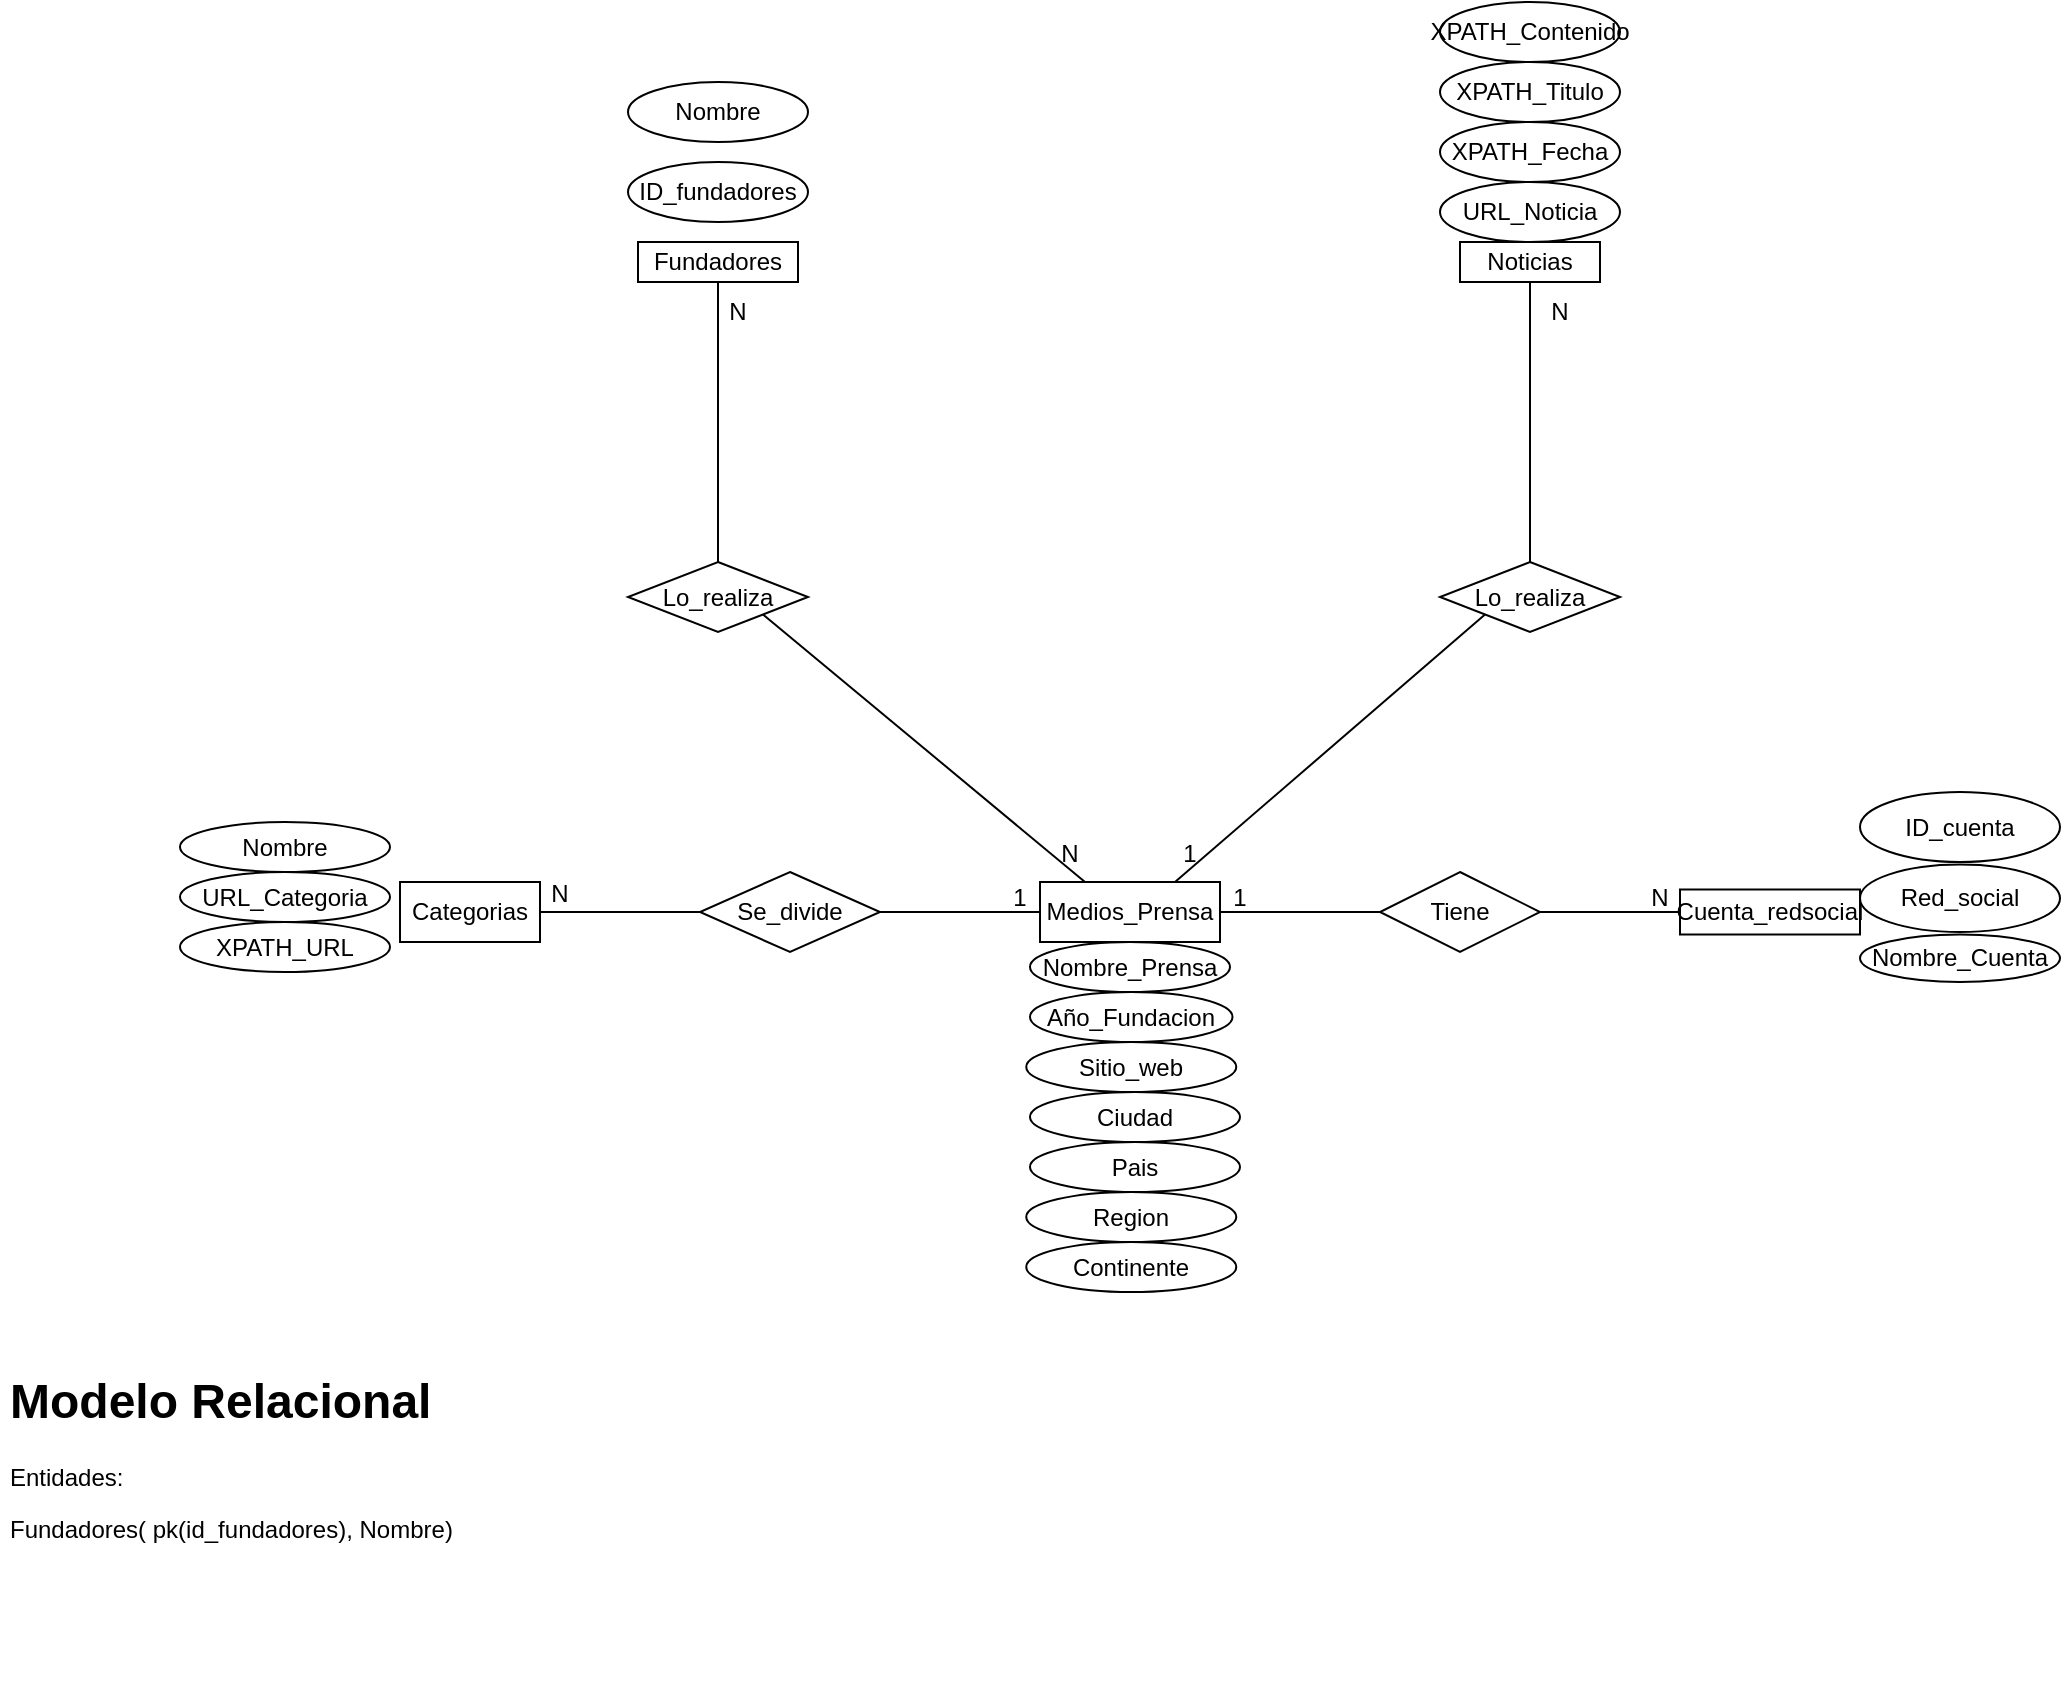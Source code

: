 <mxfile version="21.1.2" type="device">
  <diagram name="Página-1" id="SFAKXEnO_Ir9iez6eGda">
    <mxGraphModel dx="1120" dy="531" grid="1" gridSize="10" guides="1" tooltips="1" connect="1" arrows="1" fold="1" page="1" pageScale="1" pageWidth="827" pageHeight="1169" math="0" shadow="0">
      <root>
        <mxCell id="0" />
        <mxCell id="1" parent="0" />
        <mxCell id="uAFOJvY5XCD9U9YOO98m-1" value="Medios_Prensa" style="whiteSpace=wrap;html=1;align=center;" parent="1" vertex="1">
          <mxGeometry x="570" y="640" width="90" height="30" as="geometry" />
        </mxCell>
        <mxCell id="uAFOJvY5XCD9U9YOO98m-2" value="Categorias" style="whiteSpace=wrap;html=1;align=center;" parent="1" vertex="1">
          <mxGeometry x="250" y="640" width="70" height="30" as="geometry" />
        </mxCell>
        <mxCell id="uAFOJvY5XCD9U9YOO98m-10" value="Año_Fundacion" style="ellipse;whiteSpace=wrap;html=1;" parent="1" vertex="1">
          <mxGeometry x="565" y="695" width="101.25" height="25" as="geometry" />
        </mxCell>
        <mxCell id="uAFOJvY5XCD9U9YOO98m-11" value="Fundadores" style="whiteSpace=wrap;html=1;align=center;" parent="1" vertex="1">
          <mxGeometry x="369" y="320" width="80" height="20" as="geometry" />
        </mxCell>
        <mxCell id="uAFOJvY5XCD9U9YOO98m-12" value="Nombre" style="ellipse;whiteSpace=wrap;html=1;" parent="1" vertex="1">
          <mxGeometry x="364" y="240" width="90" height="30" as="geometry" />
        </mxCell>
        <mxCell id="uAFOJvY5XCD9U9YOO98m-13" value="Nombre_Prensa" style="ellipse;whiteSpace=wrap;html=1;" parent="1" vertex="1">
          <mxGeometry x="565" y="670" width="100" height="25" as="geometry" />
        </mxCell>
        <mxCell id="uAFOJvY5XCD9U9YOO98m-14" value="Lo_realiza" style="shape=rhombus;perimeter=rhombusPerimeter;whiteSpace=wrap;html=1;align=center;" parent="1" vertex="1">
          <mxGeometry x="364" y="480" width="90" height="35" as="geometry" />
        </mxCell>
        <mxCell id="uAFOJvY5XCD9U9YOO98m-16" value="" style="endArrow=none;html=1;rounded=0;entryX=0.5;entryY=1;entryDx=0;entryDy=0;exitX=0.5;exitY=0;exitDx=0;exitDy=0;" parent="1" source="uAFOJvY5XCD9U9YOO98m-14" target="uAFOJvY5XCD9U9YOO98m-11" edge="1">
          <mxGeometry width="50" height="50" relative="1" as="geometry">
            <mxPoint x="284" y="480" as="sourcePoint" />
            <mxPoint x="334" y="430" as="targetPoint" />
          </mxGeometry>
        </mxCell>
        <mxCell id="uAFOJvY5XCD9U9YOO98m-17" value="" style="endArrow=none;html=1;rounded=0;entryX=1;entryY=1;entryDx=0;entryDy=0;exitX=0.25;exitY=0;exitDx=0;exitDy=0;" parent="1" source="uAFOJvY5XCD9U9YOO98m-1" target="uAFOJvY5XCD9U9YOO98m-14" edge="1">
          <mxGeometry width="50" height="50" relative="1" as="geometry">
            <mxPoint x="530" y="565" as="sourcePoint" />
            <mxPoint x="640" y="470" as="targetPoint" />
          </mxGeometry>
        </mxCell>
        <mxCell id="uAFOJvY5XCD9U9YOO98m-20" value="N" style="text;html=1;strokeColor=none;fillColor=none;align=center;verticalAlign=middle;whiteSpace=wrap;rounded=0;" parent="1" vertex="1">
          <mxGeometry x="409" y="350" width="20" height="10" as="geometry" />
        </mxCell>
        <mxCell id="uAFOJvY5XCD9U9YOO98m-21" value="N" style="text;html=1;strokeColor=none;fillColor=none;align=center;verticalAlign=middle;whiteSpace=wrap;rounded=0;" parent="1" vertex="1">
          <mxGeometry x="575" y="621.25" width="20" height="10" as="geometry" />
        </mxCell>
        <mxCell id="uAFOJvY5XCD9U9YOO98m-22" value="Cuenta_redsocial" style="whiteSpace=wrap;html=1;align=center;" parent="1" vertex="1">
          <mxGeometry x="890" y="643.75" width="90" height="22.5" as="geometry" />
        </mxCell>
        <mxCell id="uAFOJvY5XCD9U9YOO98m-26" value="Sitio_web" style="ellipse;whiteSpace=wrap;html=1;align=center;" parent="1" vertex="1">
          <mxGeometry x="563.13" y="720" width="105" height="25" as="geometry" />
        </mxCell>
        <mxCell id="uAFOJvY5XCD9U9YOO98m-29" value="ID_cuenta" style="ellipse;whiteSpace=wrap;html=1;align=center;" parent="1" vertex="1">
          <mxGeometry x="980" y="595" width="100" height="35" as="geometry" />
        </mxCell>
        <mxCell id="uAFOJvY5XCD9U9YOO98m-30" value="Red_social" style="ellipse;whiteSpace=wrap;html=1;align=center;" parent="1" vertex="1">
          <mxGeometry x="980" y="631.25" width="100" height="33.75" as="geometry" />
        </mxCell>
        <mxCell id="uAFOJvY5XCD9U9YOO98m-31" value="Nombre_Cuenta" style="ellipse;whiteSpace=wrap;html=1;align=center;" parent="1" vertex="1">
          <mxGeometry x="980" y="666.25" width="100" height="23.75" as="geometry" />
        </mxCell>
        <mxCell id="uAFOJvY5XCD9U9YOO98m-43" value="Tiene" style="shape=rhombus;perimeter=rhombusPerimeter;whiteSpace=wrap;html=1;align=center;" parent="1" vertex="1">
          <mxGeometry x="740" y="635" width="80" height="40" as="geometry" />
        </mxCell>
        <mxCell id="uAFOJvY5XCD9U9YOO98m-44" value="" style="endArrow=none;html=1;rounded=0;entryX=0;entryY=0.5;entryDx=0;entryDy=0;exitX=1;exitY=0.5;exitDx=0;exitDy=0;" parent="1" source="uAFOJvY5XCD9U9YOO98m-1" target="uAFOJvY5XCD9U9YOO98m-43" edge="1">
          <mxGeometry width="50" height="50" relative="1" as="geometry">
            <mxPoint x="680" y="830" as="sourcePoint" />
            <mxPoint x="730" y="780" as="targetPoint" />
          </mxGeometry>
        </mxCell>
        <mxCell id="uAFOJvY5XCD9U9YOO98m-45" value="" style="endArrow=none;html=1;rounded=0;entryX=1;entryY=0.5;entryDx=0;entryDy=0;exitX=0;exitY=0.5;exitDx=0;exitDy=0;" parent="1" source="uAFOJvY5XCD9U9YOO98m-22" target="uAFOJvY5XCD9U9YOO98m-43" edge="1">
          <mxGeometry width="50" height="50" relative="1" as="geometry">
            <mxPoint x="670" y="665" as="sourcePoint" />
            <mxPoint x="757" y="665" as="targetPoint" />
          </mxGeometry>
        </mxCell>
        <mxCell id="uAFOJvY5XCD9U9YOO98m-46" value="Se_divide" style="shape=rhombus;perimeter=rhombusPerimeter;whiteSpace=wrap;html=1;align=center;" parent="1" vertex="1">
          <mxGeometry x="400" y="635" width="90" height="40" as="geometry" />
        </mxCell>
        <mxCell id="uAFOJvY5XCD9U9YOO98m-47" value="" style="endArrow=none;html=1;rounded=0;exitX=1;exitY=0.5;exitDx=0;exitDy=0;entryX=0;entryY=0.5;entryDx=0;entryDy=0;" parent="1" source="uAFOJvY5XCD9U9YOO98m-2" target="uAFOJvY5XCD9U9YOO98m-46" edge="1">
          <mxGeometry width="50" height="50" relative="1" as="geometry">
            <mxPoint x="600" y="740" as="sourcePoint" />
            <mxPoint x="650" y="690" as="targetPoint" />
          </mxGeometry>
        </mxCell>
        <mxCell id="uAFOJvY5XCD9U9YOO98m-48" value="" style="endArrow=none;html=1;rounded=0;exitX=1;exitY=0.5;exitDx=0;exitDy=0;entryX=0;entryY=0.5;entryDx=0;entryDy=0;" parent="1" source="uAFOJvY5XCD9U9YOO98m-46" target="uAFOJvY5XCD9U9YOO98m-1" edge="1">
          <mxGeometry width="50" height="50" relative="1" as="geometry">
            <mxPoint x="330" y="665" as="sourcePoint" />
            <mxPoint x="400" y="665" as="targetPoint" />
          </mxGeometry>
        </mxCell>
        <mxCell id="uAFOJvY5XCD9U9YOO98m-49" value="1" style="text;html=1;strokeColor=none;fillColor=none;align=center;verticalAlign=middle;whiteSpace=wrap;rounded=0;" parent="1" vertex="1">
          <mxGeometry x="655" y="637.5" width="30" height="20" as="geometry" />
        </mxCell>
        <mxCell id="uAFOJvY5XCD9U9YOO98m-52" value="N" style="text;html=1;strokeColor=none;fillColor=none;align=center;verticalAlign=middle;whiteSpace=wrap;rounded=0;" parent="1" vertex="1">
          <mxGeometry x="870" y="641.25" width="20" height="12.5" as="geometry" />
        </mxCell>
        <mxCell id="uAFOJvY5XCD9U9YOO98m-53" value="Ciudad" style="ellipse;whiteSpace=wrap;html=1;align=center;" parent="1" vertex="1">
          <mxGeometry x="565" y="745" width="105" height="25" as="geometry" />
        </mxCell>
        <mxCell id="uAFOJvY5XCD9U9YOO98m-54" value="Pais" style="ellipse;whiteSpace=wrap;html=1;align=center;" parent="1" vertex="1">
          <mxGeometry x="565" y="770" width="105" height="25" as="geometry" />
        </mxCell>
        <mxCell id="uAFOJvY5XCD9U9YOO98m-55" value="Region" style="ellipse;whiteSpace=wrap;html=1;align=center;" parent="1" vertex="1">
          <mxGeometry x="563.13" y="795" width="105" height="25" as="geometry" />
        </mxCell>
        <mxCell id="uAFOJvY5XCD9U9YOO98m-56" value="Continente" style="ellipse;whiteSpace=wrap;html=1;align=center;" parent="1" vertex="1">
          <mxGeometry x="563.13" y="820" width="105" height="25" as="geometry" />
        </mxCell>
        <mxCell id="uAFOJvY5XCD9U9YOO98m-57" value="Nombre" style="ellipse;whiteSpace=wrap;html=1;align=center;" parent="1" vertex="1">
          <mxGeometry x="140" y="610" width="105" height="25" as="geometry" />
        </mxCell>
        <mxCell id="uAFOJvY5XCD9U9YOO98m-58" value="URL_Categoria" style="ellipse;whiteSpace=wrap;html=1;align=center;" parent="1" vertex="1">
          <mxGeometry x="140" y="635" width="105" height="25" as="geometry" />
        </mxCell>
        <mxCell id="uAFOJvY5XCD9U9YOO98m-59" value="1" style="text;html=1;strokeColor=none;fillColor=none;align=center;verticalAlign=middle;whiteSpace=wrap;rounded=0;" parent="1" vertex="1">
          <mxGeometry x="545" y="637.5" width="30" height="20" as="geometry" />
        </mxCell>
        <mxCell id="uAFOJvY5XCD9U9YOO98m-60" value="N" style="text;html=1;strokeColor=none;fillColor=none;align=center;verticalAlign=middle;whiteSpace=wrap;rounded=0;" parent="1" vertex="1">
          <mxGeometry x="320" y="638.75" width="20" height="15" as="geometry" />
        </mxCell>
        <mxCell id="uAFOJvY5XCD9U9YOO98m-62" value="Noticias" style="whiteSpace=wrap;html=1;align=center;" parent="1" vertex="1">
          <mxGeometry x="780" y="320" width="70" height="20" as="geometry" />
        </mxCell>
        <mxCell id="uAFOJvY5XCD9U9YOO98m-68" value="" style="endArrow=none;html=1;rounded=0;exitX=0.75;exitY=0;exitDx=0;exitDy=0;entryX=0;entryY=1;entryDx=0;entryDy=0;" parent="1" source="uAFOJvY5XCD9U9YOO98m-1" target="uAFOJvY5XCD9U9YOO98m-69" edge="1">
          <mxGeometry width="50" height="50" relative="1" as="geometry">
            <mxPoint x="820" y="595" as="sourcePoint" />
            <mxPoint x="780" y="500" as="targetPoint" />
          </mxGeometry>
        </mxCell>
        <mxCell id="uAFOJvY5XCD9U9YOO98m-69" value="Lo_realiza" style="shape=rhombus;perimeter=rhombusPerimeter;whiteSpace=wrap;html=1;align=center;" parent="1" vertex="1">
          <mxGeometry x="770" y="480" width="90" height="35" as="geometry" />
        </mxCell>
        <mxCell id="uAFOJvY5XCD9U9YOO98m-70" value="" style="endArrow=none;html=1;rounded=0;entryX=0.5;entryY=1;entryDx=0;entryDy=0;exitX=0.5;exitY=0;exitDx=0;exitDy=0;" parent="1" source="uAFOJvY5XCD9U9YOO98m-69" target="uAFOJvY5XCD9U9YOO98m-62" edge="1">
          <mxGeometry width="50" height="50" relative="1" as="geometry">
            <mxPoint x="890" y="470" as="sourcePoint" />
            <mxPoint x="890" y="330" as="targetPoint" />
          </mxGeometry>
        </mxCell>
        <mxCell id="uAFOJvY5XCD9U9YOO98m-71" value="XPATH_URL" style="ellipse;whiteSpace=wrap;html=1;align=center;" parent="1" vertex="1">
          <mxGeometry x="140" y="660" width="105" height="25" as="geometry" />
        </mxCell>
        <mxCell id="uAFOJvY5XCD9U9YOO98m-73" value="URL_Noticia" style="ellipse;whiteSpace=wrap;html=1;" parent="1" vertex="1">
          <mxGeometry x="770" y="290" width="90" height="30" as="geometry" />
        </mxCell>
        <mxCell id="uAFOJvY5XCD9U9YOO98m-75" value="XPATH_Fecha" style="ellipse;whiteSpace=wrap;html=1;" parent="1" vertex="1">
          <mxGeometry x="770" y="260" width="90" height="30" as="geometry" />
        </mxCell>
        <mxCell id="uAFOJvY5XCD9U9YOO98m-76" value="XPATH_Titulo" style="ellipse;whiteSpace=wrap;html=1;" parent="1" vertex="1">
          <mxGeometry x="770" y="230" width="90" height="30" as="geometry" />
        </mxCell>
        <mxCell id="uAFOJvY5XCD9U9YOO98m-78" value="XPATH_Contenido" style="ellipse;whiteSpace=wrap;html=1;" parent="1" vertex="1">
          <mxGeometry x="770" y="200" width="90" height="30" as="geometry" />
        </mxCell>
        <mxCell id="uAFOJvY5XCD9U9YOO98m-79" value="1" style="text;html=1;strokeColor=none;fillColor=none;align=center;verticalAlign=middle;whiteSpace=wrap;rounded=0;" parent="1" vertex="1">
          <mxGeometry x="635" y="621.25" width="20" height="10" as="geometry" />
        </mxCell>
        <mxCell id="uAFOJvY5XCD9U9YOO98m-80" value="N" style="text;html=1;strokeColor=none;fillColor=none;align=center;verticalAlign=middle;whiteSpace=wrap;rounded=0;" parent="1" vertex="1">
          <mxGeometry x="820" y="350" width="20" height="10" as="geometry" />
        </mxCell>
        <mxCell id="uAFOJvY5XCD9U9YOO98m-83" value="&lt;h1&gt;Modelo Relacional&lt;/h1&gt;&lt;div&gt;Entidades:&lt;/div&gt;&lt;p&gt;Fundadores( pk(id_fundadores), Nombre)&lt;/p&gt;" style="text;html=1;strokeColor=none;fillColor=none;spacing=5;spacingTop=-20;whiteSpace=wrap;overflow=hidden;rounded=0;" parent="1" vertex="1">
          <mxGeometry x="50" y="880" width="572.5" height="165" as="geometry" />
        </mxCell>
        <mxCell id="3s-Rp2bRfnLDTG1jzD2O-1" value="ID_fundadores" style="ellipse;whiteSpace=wrap;html=1;" vertex="1" parent="1">
          <mxGeometry x="364" y="280" width="90" height="30" as="geometry" />
        </mxCell>
      </root>
    </mxGraphModel>
  </diagram>
</mxfile>

